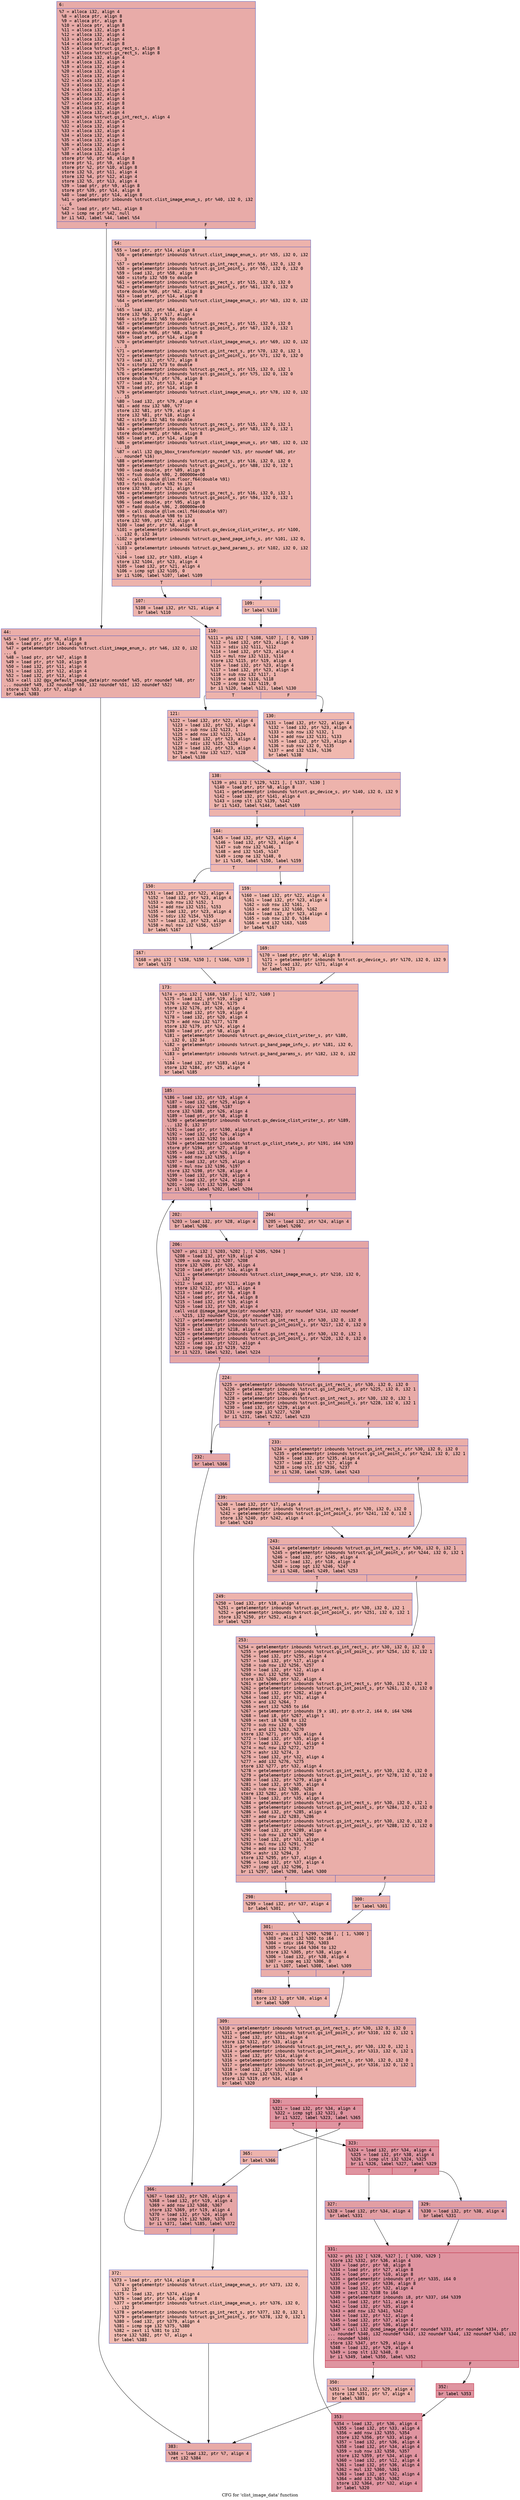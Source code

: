 digraph "CFG for 'clist_image_data' function" {
	label="CFG for 'clist_image_data' function";

	Node0x6000032273e0 [shape=record,color="#3d50c3ff", style=filled, fillcolor="#cc403a70" fontname="Courier",label="{6:\l|  %7 = alloca i32, align 4\l  %8 = alloca ptr, align 8\l  %9 = alloca ptr, align 8\l  %10 = alloca ptr, align 8\l  %11 = alloca i32, align 4\l  %12 = alloca i32, align 4\l  %13 = alloca i32, align 4\l  %14 = alloca ptr, align 8\l  %15 = alloca %struct.gs_rect_s, align 8\l  %16 = alloca %struct.gs_rect_s, align 8\l  %17 = alloca i32, align 4\l  %18 = alloca i32, align 4\l  %19 = alloca i32, align 4\l  %20 = alloca i32, align 4\l  %21 = alloca i32, align 4\l  %22 = alloca i32, align 4\l  %23 = alloca i32, align 4\l  %24 = alloca i32, align 4\l  %25 = alloca i32, align 4\l  %26 = alloca i32, align 4\l  %27 = alloca ptr, align 8\l  %28 = alloca i32, align 4\l  %29 = alloca i32, align 4\l  %30 = alloca %struct.gs_int_rect_s, align 4\l  %31 = alloca i32, align 4\l  %32 = alloca i32, align 4\l  %33 = alloca i32, align 4\l  %34 = alloca i32, align 4\l  %35 = alloca i32, align 4\l  %36 = alloca i32, align 4\l  %37 = alloca i32, align 4\l  %38 = alloca i32, align 4\l  store ptr %0, ptr %8, align 8\l  store ptr %1, ptr %9, align 8\l  store ptr %2, ptr %10, align 8\l  store i32 %3, ptr %11, align 4\l  store i32 %4, ptr %12, align 4\l  store i32 %5, ptr %13, align 4\l  %39 = load ptr, ptr %9, align 8\l  store ptr %39, ptr %14, align 8\l  %40 = load ptr, ptr %14, align 8\l  %41 = getelementptr inbounds %struct.clist_image_enum_s, ptr %40, i32 0, i32\l... 6\l  %42 = load ptr, ptr %41, align 8\l  %43 = icmp ne ptr %42, null\l  br i1 %43, label %44, label %54\l|{<s0>T|<s1>F}}"];
	Node0x6000032273e0:s0 -> Node0x600003227700[tooltip="6 -> 44\nProbability 62.50%" ];
	Node0x6000032273e0:s1 -> Node0x600003227750[tooltip="6 -> 54\nProbability 37.50%" ];
	Node0x600003227700 [shape=record,color="#3d50c3ff", style=filled, fillcolor="#d0473d70" fontname="Courier",label="{44:\l|  %45 = load ptr, ptr %8, align 8\l  %46 = load ptr, ptr %14, align 8\l  %47 = getelementptr inbounds %struct.clist_image_enum_s, ptr %46, i32 0, i32\l... 6\l  %48 = load ptr, ptr %47, align 8\l  %49 = load ptr, ptr %10, align 8\l  %50 = load i32, ptr %11, align 4\l  %51 = load i32, ptr %12, align 4\l  %52 = load i32, ptr %13, align 4\l  %53 = call i32 @gx_default_image_data(ptr noundef %45, ptr noundef %48, ptr\l... noundef %49, i32 noundef %50, i32 noundef %51, i32 noundef %52)\l  store i32 %53, ptr %7, align 4\l  br label %383\l}"];
	Node0x600003227700 -> Node0x6000032383c0[tooltip="44 -> 383\nProbability 100.00%" ];
	Node0x600003227750 [shape=record,color="#3d50c3ff", style=filled, fillcolor="#d6524470" fontname="Courier",label="{54:\l|  %55 = load ptr, ptr %14, align 8\l  %56 = getelementptr inbounds %struct.clist_image_enum_s, ptr %55, i32 0, i32\l... 3\l  %57 = getelementptr inbounds %struct.gs_int_rect_s, ptr %56, i32 0, i32 0\l  %58 = getelementptr inbounds %struct.gs_int_point_s, ptr %57, i32 0, i32 0\l  %59 = load i32, ptr %58, align 8\l  %60 = sitofp i32 %59 to double\l  %61 = getelementptr inbounds %struct.gs_rect_s, ptr %15, i32 0, i32 0\l  %62 = getelementptr inbounds %struct.gs_point_s, ptr %61, i32 0, i32 0\l  store double %60, ptr %62, align 8\l  %63 = load ptr, ptr %14, align 8\l  %64 = getelementptr inbounds %struct.clist_image_enum_s, ptr %63, i32 0, i32\l... 15\l  %65 = load i32, ptr %64, align 4\l  store i32 %65, ptr %17, align 4\l  %66 = sitofp i32 %65 to double\l  %67 = getelementptr inbounds %struct.gs_rect_s, ptr %15, i32 0, i32 0\l  %68 = getelementptr inbounds %struct.gs_point_s, ptr %67, i32 0, i32 1\l  store double %66, ptr %68, align 8\l  %69 = load ptr, ptr %14, align 8\l  %70 = getelementptr inbounds %struct.clist_image_enum_s, ptr %69, i32 0, i32\l... 3\l  %71 = getelementptr inbounds %struct.gs_int_rect_s, ptr %70, i32 0, i32 1\l  %72 = getelementptr inbounds %struct.gs_int_point_s, ptr %71, i32 0, i32 0\l  %73 = load i32, ptr %72, align 8\l  %74 = sitofp i32 %73 to double\l  %75 = getelementptr inbounds %struct.gs_rect_s, ptr %15, i32 0, i32 1\l  %76 = getelementptr inbounds %struct.gs_point_s, ptr %75, i32 0, i32 0\l  store double %74, ptr %76, align 8\l  %77 = load i32, ptr %13, align 4\l  %78 = load ptr, ptr %14, align 8\l  %79 = getelementptr inbounds %struct.clist_image_enum_s, ptr %78, i32 0, i32\l... 15\l  %80 = load i32, ptr %79, align 4\l  %81 = add nsw i32 %80, %77\l  store i32 %81, ptr %79, align 4\l  store i32 %81, ptr %18, align 4\l  %82 = sitofp i32 %81 to double\l  %83 = getelementptr inbounds %struct.gs_rect_s, ptr %15, i32 0, i32 1\l  %84 = getelementptr inbounds %struct.gs_point_s, ptr %83, i32 0, i32 1\l  store double %82, ptr %84, align 8\l  %85 = load ptr, ptr %14, align 8\l  %86 = getelementptr inbounds %struct.clist_image_enum_s, ptr %85, i32 0, i32\l... 10\l  %87 = call i32 @gs_bbox_transform(ptr noundef %15, ptr noundef %86, ptr\l... noundef %16)\l  %88 = getelementptr inbounds %struct.gs_rect_s, ptr %16, i32 0, i32 0\l  %89 = getelementptr inbounds %struct.gs_point_s, ptr %88, i32 0, i32 1\l  %90 = load double, ptr %89, align 8\l  %91 = fsub double %90, 2.000000e+00\l  %92 = call double @llvm.floor.f64(double %91)\l  %93 = fptosi double %92 to i32\l  store i32 %93, ptr %21, align 4\l  %94 = getelementptr inbounds %struct.gs_rect_s, ptr %16, i32 0, i32 1\l  %95 = getelementptr inbounds %struct.gs_point_s, ptr %94, i32 0, i32 1\l  %96 = load double, ptr %95, align 8\l  %97 = fadd double %96, 2.000000e+00\l  %98 = call double @llvm.ceil.f64(double %97)\l  %99 = fptosi double %98 to i32\l  store i32 %99, ptr %22, align 4\l  %100 = load ptr, ptr %8, align 8\l  %101 = getelementptr inbounds %struct.gx_device_clist_writer_s, ptr %100,\l... i32 0, i32 34\l  %102 = getelementptr inbounds %struct.gx_band_page_info_s, ptr %101, i32 0,\l... i32 6\l  %103 = getelementptr inbounds %struct.gx_band_params_s, ptr %102, i32 0, i32\l... 1\l  %104 = load i32, ptr %103, align 4\l  store i32 %104, ptr %23, align 4\l  %105 = load i32, ptr %21, align 4\l  %106 = icmp sgt i32 %105, 0\l  br i1 %106, label %107, label %109\l|{<s0>T|<s1>F}}"];
	Node0x600003227750:s0 -> Node0x6000032277a0[tooltip="54 -> 107\nProbability 62.50%" ];
	Node0x600003227750:s1 -> Node0x6000032277f0[tooltip="54 -> 109\nProbability 37.50%" ];
	Node0x6000032277a0 [shape=record,color="#3d50c3ff", style=filled, fillcolor="#d8564670" fontname="Courier",label="{107:\l|  %108 = load i32, ptr %21, align 4\l  br label %110\l}"];
	Node0x6000032277a0 -> Node0x600003227840[tooltip="107 -> 110\nProbability 100.00%" ];
	Node0x6000032277f0 [shape=record,color="#3d50c3ff", style=filled, fillcolor="#dc5d4a70" fontname="Courier",label="{109:\l|  br label %110\l}"];
	Node0x6000032277f0 -> Node0x600003227840[tooltip="109 -> 110\nProbability 100.00%" ];
	Node0x600003227840 [shape=record,color="#3d50c3ff", style=filled, fillcolor="#d6524470" fontname="Courier",label="{110:\l|  %111 = phi i32 [ %108, %107 ], [ 0, %109 ]\l  %112 = load i32, ptr %23, align 4\l  %113 = sdiv i32 %111, %112\l  %114 = load i32, ptr %23, align 4\l  %115 = mul nsw i32 %113, %114\l  store i32 %115, ptr %19, align 4\l  %116 = load i32, ptr %23, align 4\l  %117 = load i32, ptr %23, align 4\l  %118 = sub nsw i32 %117, 1\l  %119 = and i32 %116, %118\l  %120 = icmp ne i32 %119, 0\l  br i1 %120, label %121, label %130\l|{<s0>T|<s1>F}}"];
	Node0x600003227840:s0 -> Node0x600003227890[tooltip="110 -> 121\nProbability 62.50%" ];
	Node0x600003227840:s1 -> Node0x6000032278e0[tooltip="110 -> 130\nProbability 37.50%" ];
	Node0x600003227890 [shape=record,color="#3d50c3ff", style=filled, fillcolor="#d8564670" fontname="Courier",label="{121:\l|  %122 = load i32, ptr %22, align 4\l  %123 = load i32, ptr %23, align 4\l  %124 = sub nsw i32 %123, 1\l  %125 = add nsw i32 %122, %124\l  %126 = load i32, ptr %23, align 4\l  %127 = sdiv i32 %125, %126\l  %128 = load i32, ptr %23, align 4\l  %129 = mul nsw i32 %127, %128\l  br label %138\l}"];
	Node0x600003227890 -> Node0x600003227930[tooltip="121 -> 138\nProbability 100.00%" ];
	Node0x6000032278e0 [shape=record,color="#3d50c3ff", style=filled, fillcolor="#dc5d4a70" fontname="Courier",label="{130:\l|  %131 = load i32, ptr %22, align 4\l  %132 = load i32, ptr %23, align 4\l  %133 = sub nsw i32 %132, 1\l  %134 = add nsw i32 %131, %133\l  %135 = load i32, ptr %23, align 4\l  %136 = sub nsw i32 0, %135\l  %137 = and i32 %134, %136\l  br label %138\l}"];
	Node0x6000032278e0 -> Node0x600003227930[tooltip="130 -> 138\nProbability 100.00%" ];
	Node0x600003227930 [shape=record,color="#3d50c3ff", style=filled, fillcolor="#d6524470" fontname="Courier",label="{138:\l|  %139 = phi i32 [ %129, %121 ], [ %137, %130 ]\l  %140 = load ptr, ptr %8, align 8\l  %141 = getelementptr inbounds %struct.gx_device_s, ptr %140, i32 0, i32 9\l  %142 = load i32, ptr %141, align 4\l  %143 = icmp slt i32 %139, %142\l  br i1 %143, label %144, label %169\l|{<s0>T|<s1>F}}"];
	Node0x600003227930:s0 -> Node0x600003227980[tooltip="138 -> 144\nProbability 50.00%" ];
	Node0x600003227930:s1 -> Node0x600003227ac0[tooltip="138 -> 169\nProbability 50.00%" ];
	Node0x600003227980 [shape=record,color="#3d50c3ff", style=filled, fillcolor="#dc5d4a70" fontname="Courier",label="{144:\l|  %145 = load i32, ptr %23, align 4\l  %146 = load i32, ptr %23, align 4\l  %147 = sub nsw i32 %146, 1\l  %148 = and i32 %145, %147\l  %149 = icmp ne i32 %148, 0\l  br i1 %149, label %150, label %159\l|{<s0>T|<s1>F}}"];
	Node0x600003227980:s0 -> Node0x6000032279d0[tooltip="144 -> 150\nProbability 62.50%" ];
	Node0x600003227980:s1 -> Node0x600003227a20[tooltip="144 -> 159\nProbability 37.50%" ];
	Node0x6000032279d0 [shape=record,color="#3d50c3ff", style=filled, fillcolor="#de614d70" fontname="Courier",label="{150:\l|  %151 = load i32, ptr %22, align 4\l  %152 = load i32, ptr %23, align 4\l  %153 = sub nsw i32 %152, 1\l  %154 = add nsw i32 %151, %153\l  %155 = load i32, ptr %23, align 4\l  %156 = sdiv i32 %154, %155\l  %157 = load i32, ptr %23, align 4\l  %158 = mul nsw i32 %156, %157\l  br label %167\l}"];
	Node0x6000032279d0 -> Node0x600003227a70[tooltip="150 -> 167\nProbability 100.00%" ];
	Node0x600003227a20 [shape=record,color="#3d50c3ff", style=filled, fillcolor="#e1675170" fontname="Courier",label="{159:\l|  %160 = load i32, ptr %22, align 4\l  %161 = load i32, ptr %23, align 4\l  %162 = sub nsw i32 %161, 1\l  %163 = add nsw i32 %160, %162\l  %164 = load i32, ptr %23, align 4\l  %165 = sub nsw i32 0, %164\l  %166 = and i32 %163, %165\l  br label %167\l}"];
	Node0x600003227a20 -> Node0x600003227a70[tooltip="159 -> 167\nProbability 100.00%" ];
	Node0x600003227a70 [shape=record,color="#3d50c3ff", style=filled, fillcolor="#dc5d4a70" fontname="Courier",label="{167:\l|  %168 = phi i32 [ %158, %150 ], [ %166, %159 ]\l  br label %173\l}"];
	Node0x600003227a70 -> Node0x600003227b10[tooltip="167 -> 173\nProbability 100.00%" ];
	Node0x600003227ac0 [shape=record,color="#3d50c3ff", style=filled, fillcolor="#dc5d4a70" fontname="Courier",label="{169:\l|  %170 = load ptr, ptr %8, align 8\l  %171 = getelementptr inbounds %struct.gx_device_s, ptr %170, i32 0, i32 9\l  %172 = load i32, ptr %171, align 4\l  br label %173\l}"];
	Node0x600003227ac0 -> Node0x600003227b10[tooltip="169 -> 173\nProbability 100.00%" ];
	Node0x600003227b10 [shape=record,color="#3d50c3ff", style=filled, fillcolor="#d6524470" fontname="Courier",label="{173:\l|  %174 = phi i32 [ %168, %167 ], [ %172, %169 ]\l  %175 = load i32, ptr %19, align 4\l  %176 = sub nsw i32 %174, %175\l  store i32 %176, ptr %20, align 4\l  %177 = load i32, ptr %19, align 4\l  %178 = load i32, ptr %20, align 4\l  %179 = add nsw i32 %177, %178\l  store i32 %179, ptr %24, align 4\l  %180 = load ptr, ptr %8, align 8\l  %181 = getelementptr inbounds %struct.gx_device_clist_writer_s, ptr %180,\l... i32 0, i32 34\l  %182 = getelementptr inbounds %struct.gx_band_page_info_s, ptr %181, i32 0,\l... i32 6\l  %183 = getelementptr inbounds %struct.gx_band_params_s, ptr %182, i32 0, i32\l... 1\l  %184 = load i32, ptr %183, align 4\l  store i32 %184, ptr %25, align 4\l  br label %185\l}"];
	Node0x600003227b10 -> Node0x600003227b60[tooltip="173 -> 185\nProbability 100.00%" ];
	Node0x600003227b60 [shape=record,color="#3d50c3ff", style=filled, fillcolor="#c5333470" fontname="Courier",label="{185:\l|  %186 = load i32, ptr %19, align 4\l  %187 = load i32, ptr %25, align 4\l  %188 = sdiv i32 %186, %187\l  store i32 %188, ptr %26, align 4\l  %189 = load ptr, ptr %8, align 8\l  %190 = getelementptr inbounds %struct.gx_device_clist_writer_s, ptr %189,\l... i32 0, i32 37\l  %191 = load ptr, ptr %190, align 8\l  %192 = load i32, ptr %26, align 4\l  %193 = sext i32 %192 to i64\l  %194 = getelementptr inbounds %struct.gx_clist_state_s, ptr %191, i64 %193\l  store ptr %194, ptr %27, align 8\l  %195 = load i32, ptr %26, align 4\l  %196 = add nsw i32 %195, 1\l  %197 = load i32, ptr %25, align 4\l  %198 = mul nsw i32 %196, %197\l  store i32 %198, ptr %28, align 4\l  %199 = load i32, ptr %28, align 4\l  %200 = load i32, ptr %24, align 4\l  %201 = icmp slt i32 %199, %200\l  br i1 %201, label %202, label %204\l|{<s0>T|<s1>F}}"];
	Node0x600003227b60:s0 -> Node0x600003227bb0[tooltip="185 -> 202\nProbability 50.00%" ];
	Node0x600003227b60:s1 -> Node0x600003227c00[tooltip="185 -> 204\nProbability 50.00%" ];
	Node0x600003227bb0 [shape=record,color="#3d50c3ff", style=filled, fillcolor="#cc403a70" fontname="Courier",label="{202:\l|  %203 = load i32, ptr %28, align 4\l  br label %206\l}"];
	Node0x600003227bb0 -> Node0x600003227c50[tooltip="202 -> 206\nProbability 100.00%" ];
	Node0x600003227c00 [shape=record,color="#3d50c3ff", style=filled, fillcolor="#cc403a70" fontname="Courier",label="{204:\l|  %205 = load i32, ptr %24, align 4\l  br label %206\l}"];
	Node0x600003227c00 -> Node0x600003227c50[tooltip="204 -> 206\nProbability 100.00%" ];
	Node0x600003227c50 [shape=record,color="#3d50c3ff", style=filled, fillcolor="#c5333470" fontname="Courier",label="{206:\l|  %207 = phi i32 [ %203, %202 ], [ %205, %204 ]\l  %208 = load i32, ptr %19, align 4\l  %209 = sub nsw i32 %207, %208\l  store i32 %209, ptr %20, align 4\l  %210 = load ptr, ptr %14, align 8\l  %211 = getelementptr inbounds %struct.clist_image_enum_s, ptr %210, i32 0,\l... i32 9\l  %212 = load i32, ptr %211, align 8\l  store i32 %212, ptr %31, align 4\l  %213 = load ptr, ptr %8, align 8\l  %214 = load ptr, ptr %14, align 8\l  %215 = load i32, ptr %19, align 4\l  %216 = load i32, ptr %20, align 4\l  call void @image_band_box(ptr noundef %213, ptr noundef %214, i32 noundef\l... %215, i32 noundef %216, ptr noundef %30)\l  %217 = getelementptr inbounds %struct.gs_int_rect_s, ptr %30, i32 0, i32 0\l  %218 = getelementptr inbounds %struct.gs_int_point_s, ptr %217, i32 0, i32 0\l  %219 = load i32, ptr %218, align 4\l  %220 = getelementptr inbounds %struct.gs_int_rect_s, ptr %30, i32 0, i32 1\l  %221 = getelementptr inbounds %struct.gs_int_point_s, ptr %220, i32 0, i32 0\l  %222 = load i32, ptr %221, align 4\l  %223 = icmp sge i32 %219, %222\l  br i1 %223, label %232, label %224\l|{<s0>T|<s1>F}}"];
	Node0x600003227c50:s0 -> Node0x600003227cf0[tooltip="206 -> 232\nProbability 50.00%" ];
	Node0x600003227c50:s1 -> Node0x600003227ca0[tooltip="206 -> 224\nProbability 50.00%" ];
	Node0x600003227ca0 [shape=record,color="#3d50c3ff", style=filled, fillcolor="#cc403a70" fontname="Courier",label="{224:\l|  %225 = getelementptr inbounds %struct.gs_int_rect_s, ptr %30, i32 0, i32 0\l  %226 = getelementptr inbounds %struct.gs_int_point_s, ptr %225, i32 0, i32 1\l  %227 = load i32, ptr %226, align 4\l  %228 = getelementptr inbounds %struct.gs_int_rect_s, ptr %30, i32 0, i32 1\l  %229 = getelementptr inbounds %struct.gs_int_point_s, ptr %228, i32 0, i32 1\l  %230 = load i32, ptr %229, align 4\l  %231 = icmp sge i32 %227, %230\l  br i1 %231, label %232, label %233\l|{<s0>T|<s1>F}}"];
	Node0x600003227ca0:s0 -> Node0x600003227cf0[tooltip="224 -> 232\nProbability 50.00%" ];
	Node0x600003227ca0:s1 -> Node0x600003227d40[tooltip="224 -> 233\nProbability 50.00%" ];
	Node0x600003227cf0 [shape=record,color="#3d50c3ff", style=filled, fillcolor="#c5333470" fontname="Courier",label="{232:\l|  br label %366\l}"];
	Node0x600003227cf0 -> Node0x600003238320[tooltip="232 -> 366\nProbability 100.00%" ];
	Node0x600003227d40 [shape=record,color="#3d50c3ff", style=filled, fillcolor="#d0473d70" fontname="Courier",label="{233:\l|  %234 = getelementptr inbounds %struct.gs_int_rect_s, ptr %30, i32 0, i32 0\l  %235 = getelementptr inbounds %struct.gs_int_point_s, ptr %234, i32 0, i32 1\l  %236 = load i32, ptr %235, align 4\l  %237 = load i32, ptr %17, align 4\l  %238 = icmp slt i32 %236, %237\l  br i1 %238, label %239, label %243\l|{<s0>T|<s1>F}}"];
	Node0x600003227d40:s0 -> Node0x600003227d90[tooltip="233 -> 239\nProbability 50.00%" ];
	Node0x600003227d40:s1 -> Node0x600003227de0[tooltip="233 -> 243\nProbability 50.00%" ];
	Node0x600003227d90 [shape=record,color="#3d50c3ff", style=filled, fillcolor="#d6524470" fontname="Courier",label="{239:\l|  %240 = load i32, ptr %17, align 4\l  %241 = getelementptr inbounds %struct.gs_int_rect_s, ptr %30, i32 0, i32 0\l  %242 = getelementptr inbounds %struct.gs_int_point_s, ptr %241, i32 0, i32 1\l  store i32 %240, ptr %242, align 4\l  br label %243\l}"];
	Node0x600003227d90 -> Node0x600003227de0[tooltip="239 -> 243\nProbability 100.00%" ];
	Node0x600003227de0 [shape=record,color="#3d50c3ff", style=filled, fillcolor="#d0473d70" fontname="Courier",label="{243:\l|  %244 = getelementptr inbounds %struct.gs_int_rect_s, ptr %30, i32 0, i32 1\l  %245 = getelementptr inbounds %struct.gs_int_point_s, ptr %244, i32 0, i32 1\l  %246 = load i32, ptr %245, align 4\l  %247 = load i32, ptr %18, align 4\l  %248 = icmp sgt i32 %246, %247\l  br i1 %248, label %249, label %253\l|{<s0>T|<s1>F}}"];
	Node0x600003227de0:s0 -> Node0x600003227e30[tooltip="243 -> 249\nProbability 50.00%" ];
	Node0x600003227de0:s1 -> Node0x600003227e80[tooltip="243 -> 253\nProbability 50.00%" ];
	Node0x600003227e30 [shape=record,color="#3d50c3ff", style=filled, fillcolor="#d6524470" fontname="Courier",label="{249:\l|  %250 = load i32, ptr %18, align 4\l  %251 = getelementptr inbounds %struct.gs_int_rect_s, ptr %30, i32 0, i32 1\l  %252 = getelementptr inbounds %struct.gs_int_point_s, ptr %251, i32 0, i32 1\l  store i32 %250, ptr %252, align 4\l  br label %253\l}"];
	Node0x600003227e30 -> Node0x600003227e80[tooltip="249 -> 253\nProbability 100.00%" ];
	Node0x600003227e80 [shape=record,color="#3d50c3ff", style=filled, fillcolor="#d0473d70" fontname="Courier",label="{253:\l|  %254 = getelementptr inbounds %struct.gs_int_rect_s, ptr %30, i32 0, i32 0\l  %255 = getelementptr inbounds %struct.gs_int_point_s, ptr %254, i32 0, i32 1\l  %256 = load i32, ptr %255, align 4\l  %257 = load i32, ptr %17, align 4\l  %258 = sub nsw i32 %256, %257\l  %259 = load i32, ptr %12, align 4\l  %260 = mul i32 %258, %259\l  store i32 %260, ptr %32, align 4\l  %261 = getelementptr inbounds %struct.gs_int_rect_s, ptr %30, i32 0, i32 0\l  %262 = getelementptr inbounds %struct.gs_int_point_s, ptr %261, i32 0, i32 0\l  %263 = load i32, ptr %262, align 4\l  %264 = load i32, ptr %31, align 4\l  %265 = and i32 %264, 7\l  %266 = sext i32 %265 to i64\l  %267 = getelementptr inbounds [9 x i8], ptr @.str.2, i64 0, i64 %266\l  %268 = load i8, ptr %267, align 1\l  %269 = sext i8 %268 to i32\l  %270 = sub nsw i32 0, %269\l  %271 = and i32 %263, %270\l  store i32 %271, ptr %35, align 4\l  %272 = load i32, ptr %35, align 4\l  %273 = load i32, ptr %31, align 4\l  %274 = mul nsw i32 %272, %273\l  %275 = ashr i32 %274, 3\l  %276 = load i32, ptr %32, align 4\l  %277 = add i32 %276, %275\l  store i32 %277, ptr %32, align 4\l  %278 = getelementptr inbounds %struct.gs_int_rect_s, ptr %30, i32 0, i32 0\l  %279 = getelementptr inbounds %struct.gs_int_point_s, ptr %278, i32 0, i32 0\l  %280 = load i32, ptr %279, align 4\l  %281 = load i32, ptr %35, align 4\l  %282 = sub nsw i32 %280, %281\l  store i32 %282, ptr %35, align 4\l  %283 = load i32, ptr %35, align 4\l  %284 = getelementptr inbounds %struct.gs_int_rect_s, ptr %30, i32 0, i32 1\l  %285 = getelementptr inbounds %struct.gs_int_point_s, ptr %284, i32 0, i32 0\l  %286 = load i32, ptr %285, align 4\l  %287 = add nsw i32 %283, %286\l  %288 = getelementptr inbounds %struct.gs_int_rect_s, ptr %30, i32 0, i32 0\l  %289 = getelementptr inbounds %struct.gs_int_point_s, ptr %288, i32 0, i32 0\l  %290 = load i32, ptr %289, align 4\l  %291 = sub nsw i32 %287, %290\l  %292 = load i32, ptr %31, align 4\l  %293 = mul nsw i32 %291, %292\l  %294 = add nsw i32 %293, 7\l  %295 = ashr i32 %294, 3\l  store i32 %295, ptr %37, align 4\l  %296 = load i32, ptr %37, align 4\l  %297 = icmp ugt i32 %296, 1\l  br i1 %297, label %298, label %300\l|{<s0>T|<s1>F}}"];
	Node0x600003227e80:s0 -> Node0x600003227ed0[tooltip="253 -> 298\nProbability 50.00%" ];
	Node0x600003227e80:s1 -> Node0x600003227f20[tooltip="253 -> 300\nProbability 50.00%" ];
	Node0x600003227ed0 [shape=record,color="#3d50c3ff", style=filled, fillcolor="#d6524470" fontname="Courier",label="{298:\l|  %299 = load i32, ptr %37, align 4\l  br label %301\l}"];
	Node0x600003227ed0 -> Node0x600003227f70[tooltip="298 -> 301\nProbability 100.00%" ];
	Node0x600003227f20 [shape=record,color="#3d50c3ff", style=filled, fillcolor="#d6524470" fontname="Courier",label="{300:\l|  br label %301\l}"];
	Node0x600003227f20 -> Node0x600003227f70[tooltip="300 -> 301\nProbability 100.00%" ];
	Node0x600003227f70 [shape=record,color="#3d50c3ff", style=filled, fillcolor="#d0473d70" fontname="Courier",label="{301:\l|  %302 = phi i32 [ %299, %298 ], [ 1, %300 ]\l  %303 = zext i32 %302 to i64\l  %304 = udiv i64 750, %303\l  %305 = trunc i64 %304 to i32\l  store i32 %305, ptr %38, align 4\l  %306 = load i32, ptr %38, align 4\l  %307 = icmp eq i32 %306, 0\l  br i1 %307, label %308, label %309\l|{<s0>T|<s1>F}}"];
	Node0x600003227f70:s0 -> Node0x600003223f20[tooltip="301 -> 308\nProbability 37.50%" ];
	Node0x600003227f70:s1 -> Node0x600003238000[tooltip="301 -> 309\nProbability 62.50%" ];
	Node0x600003223f20 [shape=record,color="#3d50c3ff", style=filled, fillcolor="#d8564670" fontname="Courier",label="{308:\l|  store i32 1, ptr %38, align 4\l  br label %309\l}"];
	Node0x600003223f20 -> Node0x600003238000[tooltip="308 -> 309\nProbability 100.00%" ];
	Node0x600003238000 [shape=record,color="#3d50c3ff", style=filled, fillcolor="#d0473d70" fontname="Courier",label="{309:\l|  %310 = getelementptr inbounds %struct.gs_int_rect_s, ptr %30, i32 0, i32 0\l  %311 = getelementptr inbounds %struct.gs_int_point_s, ptr %310, i32 0, i32 1\l  %312 = load i32, ptr %311, align 4\l  store i32 %312, ptr %33, align 4\l  %313 = getelementptr inbounds %struct.gs_int_rect_s, ptr %30, i32 0, i32 1\l  %314 = getelementptr inbounds %struct.gs_int_point_s, ptr %313, i32 0, i32 1\l  %315 = load i32, ptr %314, align 4\l  %316 = getelementptr inbounds %struct.gs_int_rect_s, ptr %30, i32 0, i32 0\l  %317 = getelementptr inbounds %struct.gs_int_point_s, ptr %316, i32 0, i32 1\l  %318 = load i32, ptr %317, align 4\l  %319 = sub nsw i32 %315, %318\l  store i32 %319, ptr %34, align 4\l  br label %320\l}"];
	Node0x600003238000 -> Node0x600003238050[tooltip="309 -> 320\nProbability 100.00%" ];
	Node0x600003238050 [shape=record,color="#b70d28ff", style=filled, fillcolor="#b70d2870" fontname="Courier",label="{320:\l|  %321 = load i32, ptr %34, align 4\l  %322 = icmp sgt i32 %321, 0\l  br i1 %322, label %323, label %365\l|{<s0>T|<s1>F}}"];
	Node0x600003238050:s0 -> Node0x6000032380a0[tooltip="320 -> 323\nProbability 96.88%" ];
	Node0x600003238050:s1 -> Node0x6000032382d0[tooltip="320 -> 365\nProbability 3.12%" ];
	Node0x6000032380a0 [shape=record,color="#b70d28ff", style=filled, fillcolor="#b70d2870" fontname="Courier",label="{323:\l|  %324 = load i32, ptr %34, align 4\l  %325 = load i32, ptr %38, align 4\l  %326 = icmp ult i32 %324, %325\l  br i1 %326, label %327, label %329\l|{<s0>T|<s1>F}}"];
	Node0x6000032380a0:s0 -> Node0x6000032380f0[tooltip="323 -> 327\nProbability 50.00%" ];
	Node0x6000032380a0:s1 -> Node0x600003238140[tooltip="323 -> 329\nProbability 50.00%" ];
	Node0x6000032380f0 [shape=record,color="#3d50c3ff", style=filled, fillcolor="#be242e70" fontname="Courier",label="{327:\l|  %328 = load i32, ptr %34, align 4\l  br label %331\l}"];
	Node0x6000032380f0 -> Node0x600003238190[tooltip="327 -> 331\nProbability 100.00%" ];
	Node0x600003238140 [shape=record,color="#3d50c3ff", style=filled, fillcolor="#be242e70" fontname="Courier",label="{329:\l|  %330 = load i32, ptr %38, align 4\l  br label %331\l}"];
	Node0x600003238140 -> Node0x600003238190[tooltip="329 -> 331\nProbability 100.00%" ];
	Node0x600003238190 [shape=record,color="#b70d28ff", style=filled, fillcolor="#b70d2870" fontname="Courier",label="{331:\l|  %332 = phi i32 [ %328, %327 ], [ %330, %329 ]\l  store i32 %332, ptr %36, align 4\l  %333 = load ptr, ptr %8, align 8\l  %334 = load ptr, ptr %27, align 8\l  %335 = load ptr, ptr %10, align 8\l  %336 = getelementptr inbounds ptr, ptr %335, i64 0\l  %337 = load ptr, ptr %336, align 8\l  %338 = load i32, ptr %32, align 4\l  %339 = zext i32 %338 to i64\l  %340 = getelementptr inbounds i8, ptr %337, i64 %339\l  %341 = load i32, ptr %11, align 4\l  %342 = load i32, ptr %35, align 4\l  %343 = add nsw i32 %341, %342\l  %344 = load i32, ptr %12, align 4\l  %345 = load i32, ptr %37, align 4\l  %346 = load i32, ptr %36, align 4\l  %347 = call i32 @cmd_image_data(ptr noundef %333, ptr noundef %334, ptr\l... noundef %340, i32 noundef %343, i32 noundef %344, i32 noundef %345, i32\l... noundef %346)\l  store i32 %347, ptr %29, align 4\l  %348 = load i32, ptr %29, align 4\l  %349 = icmp slt i32 %348, 0\l  br i1 %349, label %350, label %352\l|{<s0>T|<s1>F}}"];
	Node0x600003238190:s0 -> Node0x6000032381e0[tooltip="331 -> 350\nProbability 3.12%" ];
	Node0x600003238190:s1 -> Node0x600003238230[tooltip="331 -> 352\nProbability 96.88%" ];
	Node0x6000032381e0 [shape=record,color="#3d50c3ff", style=filled, fillcolor="#d6524470" fontname="Courier",label="{350:\l|  %351 = load i32, ptr %29, align 4\l  store i32 %351, ptr %7, align 4\l  br label %383\l}"];
	Node0x6000032381e0 -> Node0x6000032383c0[tooltip="350 -> 383\nProbability 100.00%" ];
	Node0x600003238230 [shape=record,color="#b70d28ff", style=filled, fillcolor="#b70d2870" fontname="Courier",label="{352:\l|  br label %353\l}"];
	Node0x600003238230 -> Node0x600003238280[tooltip="352 -> 353\nProbability 100.00%" ];
	Node0x600003238280 [shape=record,color="#b70d28ff", style=filled, fillcolor="#b70d2870" fontname="Courier",label="{353:\l|  %354 = load i32, ptr %36, align 4\l  %355 = load i32, ptr %33, align 4\l  %356 = add nsw i32 %355, %354\l  store i32 %356, ptr %33, align 4\l  %357 = load i32, ptr %36, align 4\l  %358 = load i32, ptr %34, align 4\l  %359 = sub nsw i32 %358, %357\l  store i32 %359, ptr %34, align 4\l  %360 = load i32, ptr %12, align 4\l  %361 = load i32, ptr %36, align 4\l  %362 = mul i32 %360, %361\l  %363 = load i32, ptr %32, align 4\l  %364 = add i32 %363, %362\l  store i32 %364, ptr %32, align 4\l  br label %320\l}"];
	Node0x600003238280 -> Node0x600003238050[tooltip="353 -> 320\nProbability 100.00%" ];
	Node0x6000032382d0 [shape=record,color="#3d50c3ff", style=filled, fillcolor="#d6524470" fontname="Courier",label="{365:\l|  br label %366\l}"];
	Node0x6000032382d0 -> Node0x600003238320[tooltip="365 -> 366\nProbability 100.00%" ];
	Node0x600003238320 [shape=record,color="#3d50c3ff", style=filled, fillcolor="#c5333470" fontname="Courier",label="{366:\l|  %367 = load i32, ptr %20, align 4\l  %368 = load i32, ptr %19, align 4\l  %369 = add nsw i32 %368, %367\l  store i32 %369, ptr %19, align 4\l  %370 = load i32, ptr %24, align 4\l  %371 = icmp slt i32 %369, %370\l  br i1 %371, label %185, label %372\l|{<s0>T|<s1>F}}"];
	Node0x600003238320:s0 -> Node0x600003227b60[tooltip="366 -> 185\nProbability 96.88%" ];
	Node0x600003238320:s1 -> Node0x600003238370[tooltip="366 -> 372\nProbability 3.12%" ];
	Node0x600003238370 [shape=record,color="#3d50c3ff", style=filled, fillcolor="#e1675170" fontname="Courier",label="{372:\l|  %373 = load ptr, ptr %14, align 8\l  %374 = getelementptr inbounds %struct.clist_image_enum_s, ptr %373, i32 0,\l... i32 15\l  %375 = load i32, ptr %374, align 4\l  %376 = load ptr, ptr %14, align 8\l  %377 = getelementptr inbounds %struct.clist_image_enum_s, ptr %376, i32 0,\l... i32 3\l  %378 = getelementptr inbounds %struct.gs_int_rect_s, ptr %377, i32 0, i32 1\l  %379 = getelementptr inbounds %struct.gs_int_point_s, ptr %378, i32 0, i32 1\l  %380 = load i32, ptr %379, align 4\l  %381 = icmp sge i32 %375, %380\l  %382 = zext i1 %381 to i32\l  store i32 %382, ptr %7, align 4\l  br label %383\l}"];
	Node0x600003238370 -> Node0x6000032383c0[tooltip="372 -> 383\nProbability 100.00%" ];
	Node0x6000032383c0 [shape=record,color="#3d50c3ff", style=filled, fillcolor="#cc403a70" fontname="Courier",label="{383:\l|  %384 = load i32, ptr %7, align 4\l  ret i32 %384\l}"];
}
